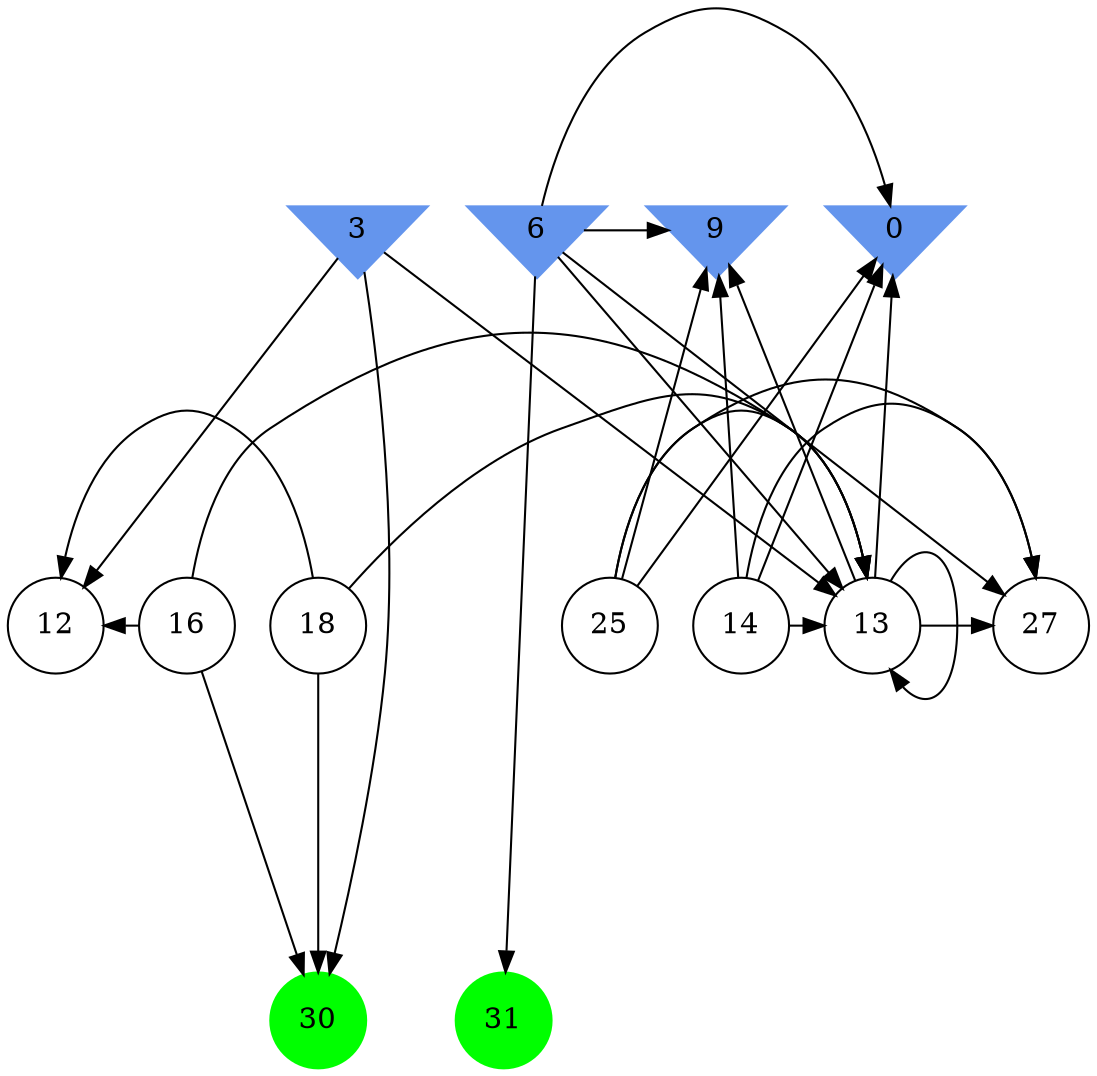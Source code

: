 digraph brain {
	ranksep=2.0;
	0 [shape=invtriangle,style=filled,color=cornflowerblue];
	3 [shape=invtriangle,style=filled,color=cornflowerblue];
	6 [shape=invtriangle,style=filled,color=cornflowerblue];
	9 [shape=invtriangle,style=filled,color=cornflowerblue];
	12 [shape=circle,color=black];
	13 [shape=circle,color=black];
	14 [shape=circle,color=black];
	16 [shape=circle,color=black];
	18 [shape=circle,color=black];
	25 [shape=circle,color=black];
	27 [shape=circle,color=black];
	30 [shape=circle,style=filled,color=green];
	31 [shape=circle,style=filled,color=green];
	14	->	27;
	14	->	0;
	14	->	13;
	14	->	9;
	6	->	27;
	6	->	0;
	6	->	13;
	6	->	9;
	25	->	27;
	25	->	0;
	25	->	13;
	25	->	9;
	13	->	27;
	13	->	0;
	13	->	13;
	13	->	9;
	6	->	31;
	18	->	13;
	18	->	12;
	18	->	30;
	16	->	13;
	16	->	12;
	16	->	30;
	3	->	13;
	3	->	12;
	3	->	30;
	{ rank=same; 0; 3; 6; 9; }
	{ rank=same; 12; 13; 14; 16; 18; 25; 27; }
	{ rank=same; 30; 31; }
}
